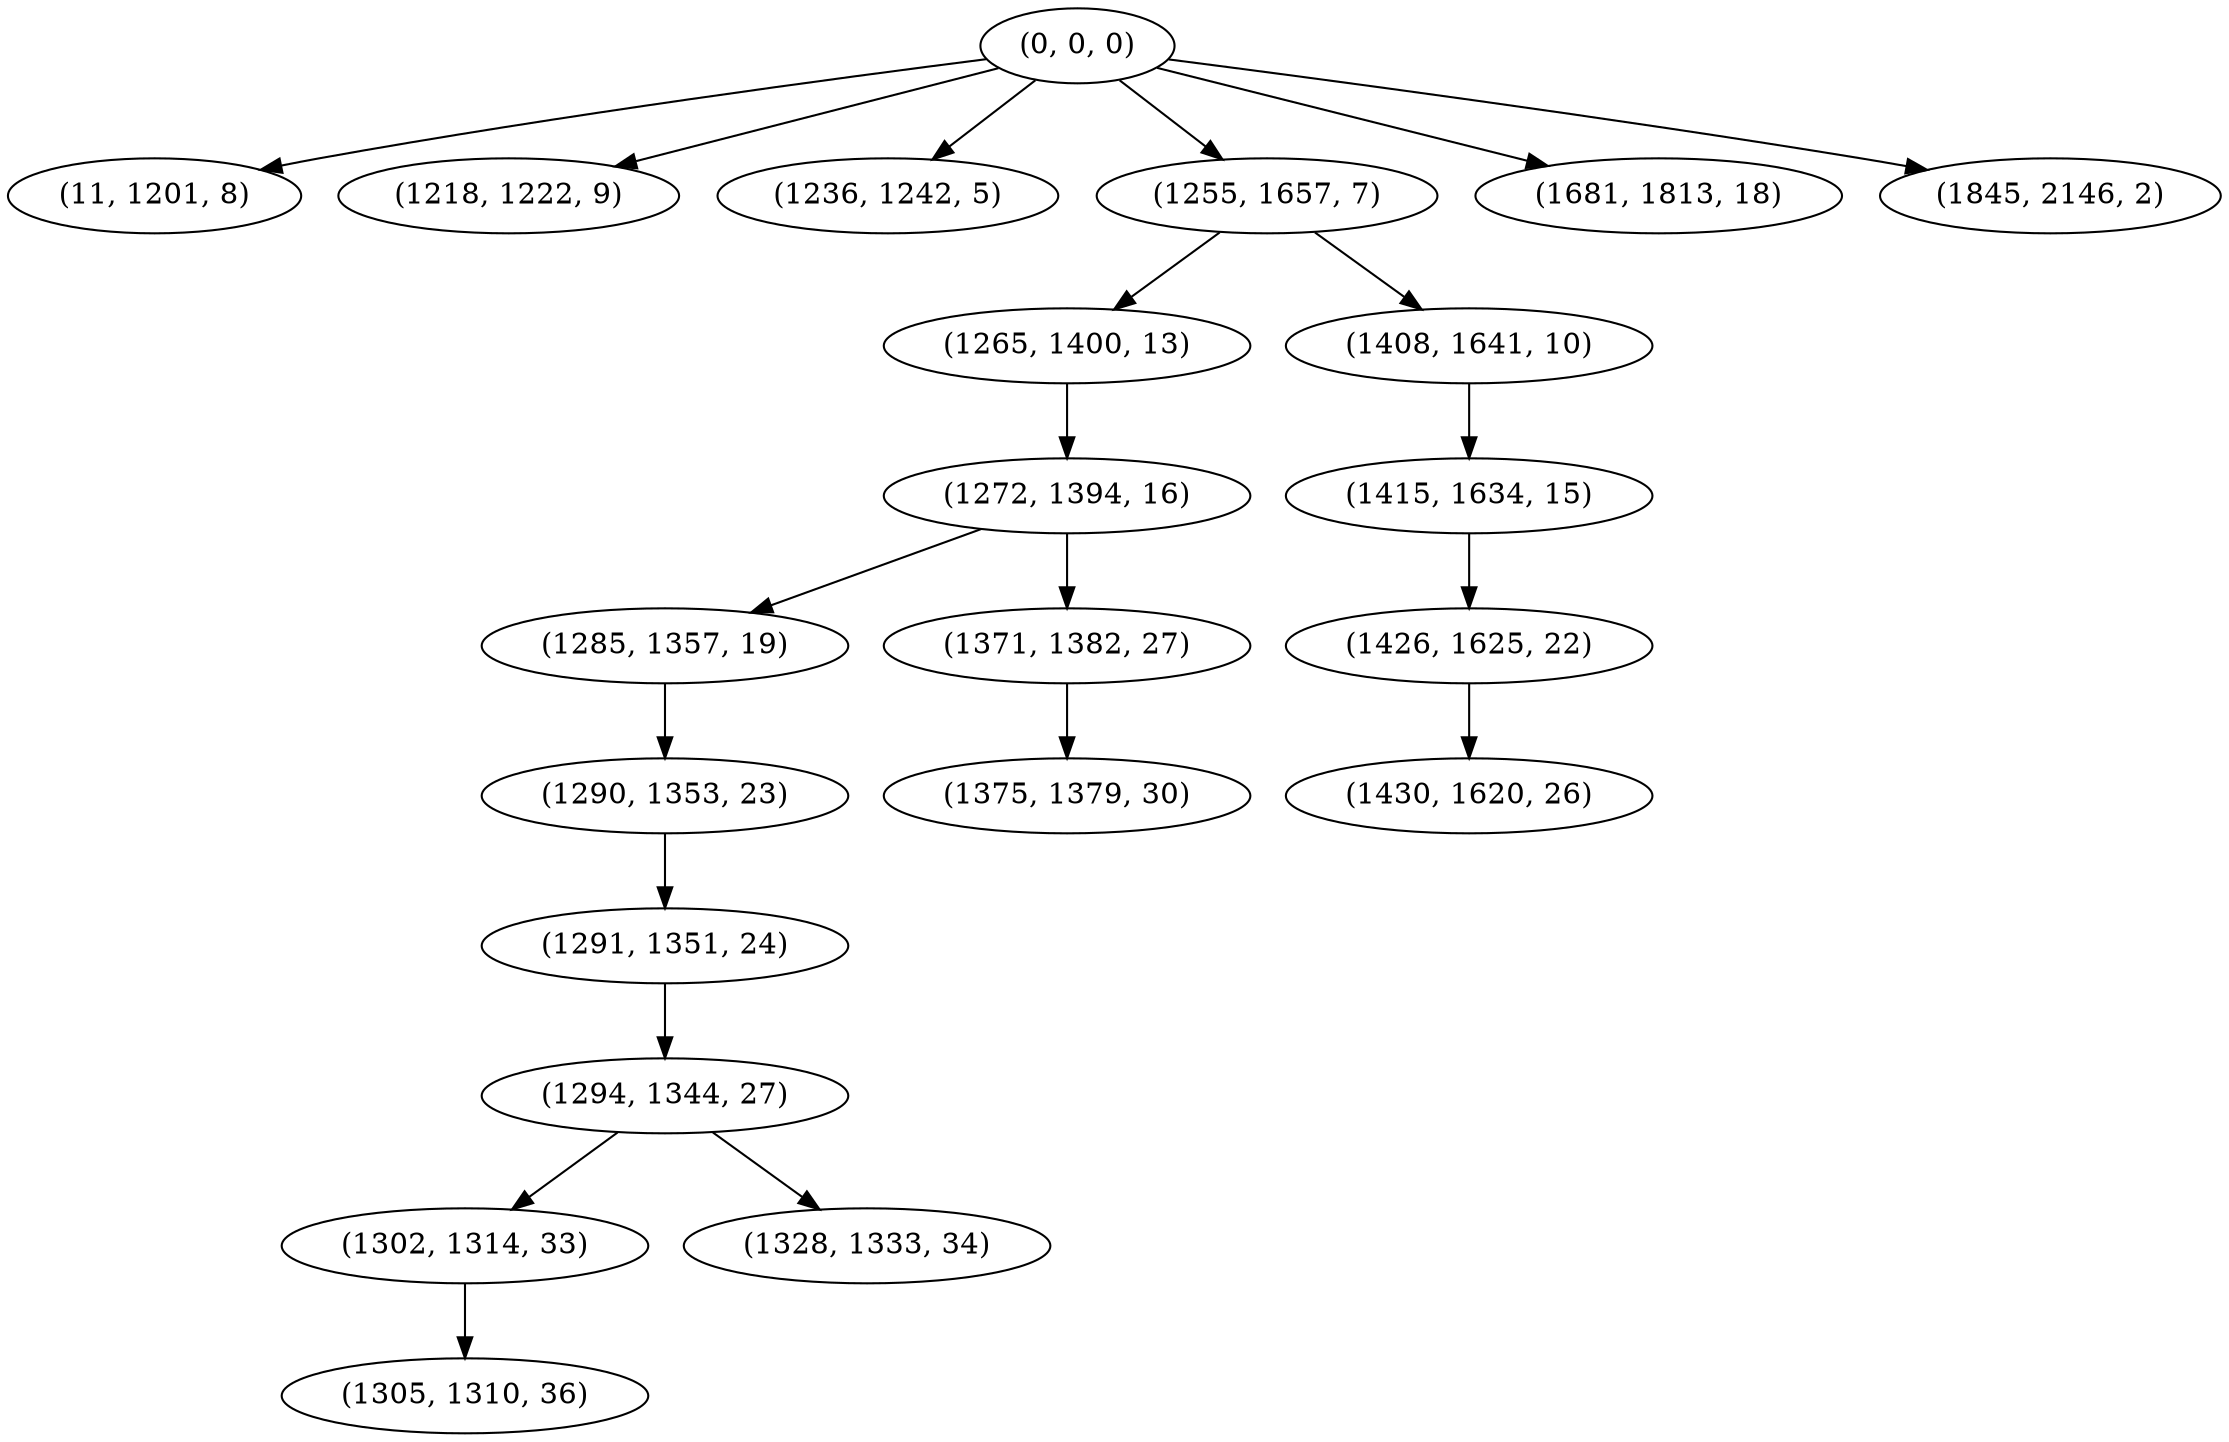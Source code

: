 digraph tree {
    "(0, 0, 0)";
    "(11, 1201, 8)";
    "(1218, 1222, 9)";
    "(1236, 1242, 5)";
    "(1255, 1657, 7)";
    "(1265, 1400, 13)";
    "(1272, 1394, 16)";
    "(1285, 1357, 19)";
    "(1290, 1353, 23)";
    "(1291, 1351, 24)";
    "(1294, 1344, 27)";
    "(1302, 1314, 33)";
    "(1305, 1310, 36)";
    "(1328, 1333, 34)";
    "(1371, 1382, 27)";
    "(1375, 1379, 30)";
    "(1408, 1641, 10)";
    "(1415, 1634, 15)";
    "(1426, 1625, 22)";
    "(1430, 1620, 26)";
    "(1681, 1813, 18)";
    "(1845, 2146, 2)";
    "(0, 0, 0)" -> "(11, 1201, 8)";
    "(0, 0, 0)" -> "(1218, 1222, 9)";
    "(0, 0, 0)" -> "(1236, 1242, 5)";
    "(0, 0, 0)" -> "(1255, 1657, 7)";
    "(0, 0, 0)" -> "(1681, 1813, 18)";
    "(0, 0, 0)" -> "(1845, 2146, 2)";
    "(1255, 1657, 7)" -> "(1265, 1400, 13)";
    "(1255, 1657, 7)" -> "(1408, 1641, 10)";
    "(1265, 1400, 13)" -> "(1272, 1394, 16)";
    "(1272, 1394, 16)" -> "(1285, 1357, 19)";
    "(1272, 1394, 16)" -> "(1371, 1382, 27)";
    "(1285, 1357, 19)" -> "(1290, 1353, 23)";
    "(1290, 1353, 23)" -> "(1291, 1351, 24)";
    "(1291, 1351, 24)" -> "(1294, 1344, 27)";
    "(1294, 1344, 27)" -> "(1302, 1314, 33)";
    "(1294, 1344, 27)" -> "(1328, 1333, 34)";
    "(1302, 1314, 33)" -> "(1305, 1310, 36)";
    "(1371, 1382, 27)" -> "(1375, 1379, 30)";
    "(1408, 1641, 10)" -> "(1415, 1634, 15)";
    "(1415, 1634, 15)" -> "(1426, 1625, 22)";
    "(1426, 1625, 22)" -> "(1430, 1620, 26)";
}
